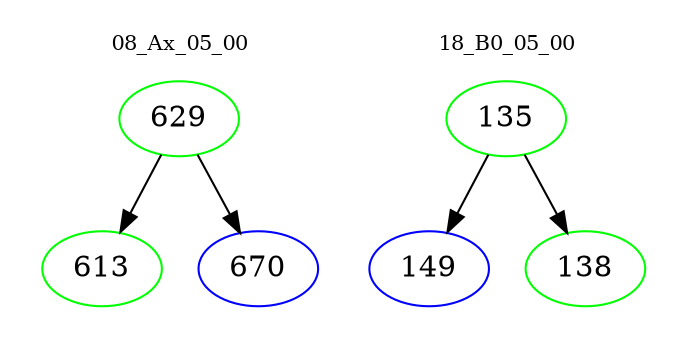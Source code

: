 digraph{
subgraph cluster_0 {
color = white
label = "08_Ax_05_00";
fontsize=10;
T0_629 [label="629", color="green"]
T0_629 -> T0_613 [color="black"]
T0_613 [label="613", color="green"]
T0_629 -> T0_670 [color="black"]
T0_670 [label="670", color="blue"]
}
subgraph cluster_1 {
color = white
label = "18_B0_05_00";
fontsize=10;
T1_135 [label="135", color="green"]
T1_135 -> T1_149 [color="black"]
T1_149 [label="149", color="blue"]
T1_135 -> T1_138 [color="black"]
T1_138 [label="138", color="green"]
}
}
